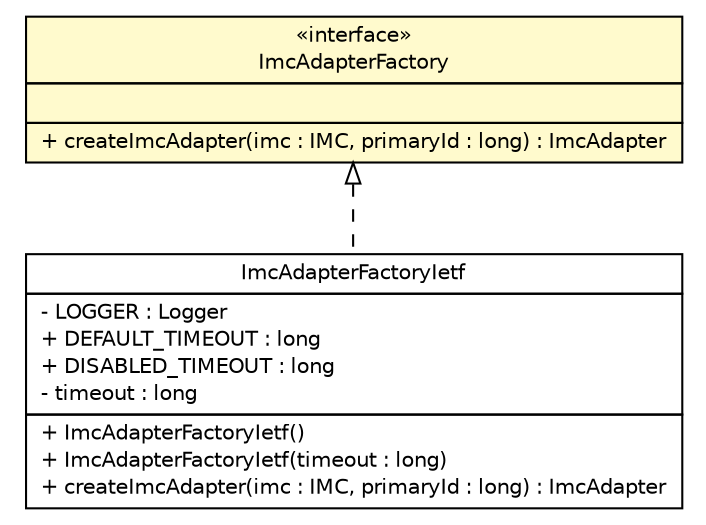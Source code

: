 #!/usr/local/bin/dot
#
# Class diagram 
# Generated by UMLGraph version R5_6 (http://www.umlgraph.org/)
#

digraph G {
	edge [fontname="Helvetica",fontsize=10,labelfontname="Helvetica",labelfontsize=10];
	node [fontname="Helvetica",fontsize=10,shape=plaintext];
	nodesep=0.25;
	ranksep=0.5;
	// de.hsbremen.tc.tnc.tnccs.adapter.im.ImcAdapterFactory
	c21432 [label=<<table title="de.hsbremen.tc.tnc.tnccs.adapter.im.ImcAdapterFactory" border="0" cellborder="1" cellspacing="0" cellpadding="2" port="p" bgcolor="lemonChiffon" href="./ImcAdapterFactory.html">
		<tr><td><table border="0" cellspacing="0" cellpadding="1">
<tr><td align="center" balign="center"> &#171;interface&#187; </td></tr>
<tr><td align="center" balign="center"> ImcAdapterFactory </td></tr>
		</table></td></tr>
		<tr><td><table border="0" cellspacing="0" cellpadding="1">
<tr><td align="left" balign="left">  </td></tr>
		</table></td></tr>
		<tr><td><table border="0" cellspacing="0" cellpadding="1">
<tr><td align="left" balign="left"> + createImcAdapter(imc : IMC, primaryId : long) : ImcAdapter </td></tr>
		</table></td></tr>
		</table>>, URL="./ImcAdapterFactory.html", fontname="Helvetica", fontcolor="black", fontsize=10.0];
	// de.hsbremen.tc.tnc.tnccs.adapter.im.ImcAdapterFactoryIetf
	c21438 [label=<<table title="de.hsbremen.tc.tnc.tnccs.adapter.im.ImcAdapterFactoryIetf" border="0" cellborder="1" cellspacing="0" cellpadding="2" port="p" href="./ImcAdapterFactoryIetf.html">
		<tr><td><table border="0" cellspacing="0" cellpadding="1">
<tr><td align="center" balign="center"> ImcAdapterFactoryIetf </td></tr>
		</table></td></tr>
		<tr><td><table border="0" cellspacing="0" cellpadding="1">
<tr><td align="left" balign="left"> - LOGGER : Logger </td></tr>
<tr><td align="left" balign="left"> + DEFAULT_TIMEOUT : long </td></tr>
<tr><td align="left" balign="left"> + DISABLED_TIMEOUT : long </td></tr>
<tr><td align="left" balign="left"> - timeout : long </td></tr>
		</table></td></tr>
		<tr><td><table border="0" cellspacing="0" cellpadding="1">
<tr><td align="left" balign="left"> + ImcAdapterFactoryIetf() </td></tr>
<tr><td align="left" balign="left"> + ImcAdapterFactoryIetf(timeout : long) </td></tr>
<tr><td align="left" balign="left"> + createImcAdapter(imc : IMC, primaryId : long) : ImcAdapter </td></tr>
		</table></td></tr>
		</table>>, URL="./ImcAdapterFactoryIetf.html", fontname="Helvetica", fontcolor="black", fontsize=10.0];
	//de.hsbremen.tc.tnc.tnccs.adapter.im.ImcAdapterFactoryIetf implements de.hsbremen.tc.tnc.tnccs.adapter.im.ImcAdapterFactory
	c21432:p -> c21438:p [dir=back,arrowtail=empty,style=dashed];
}

